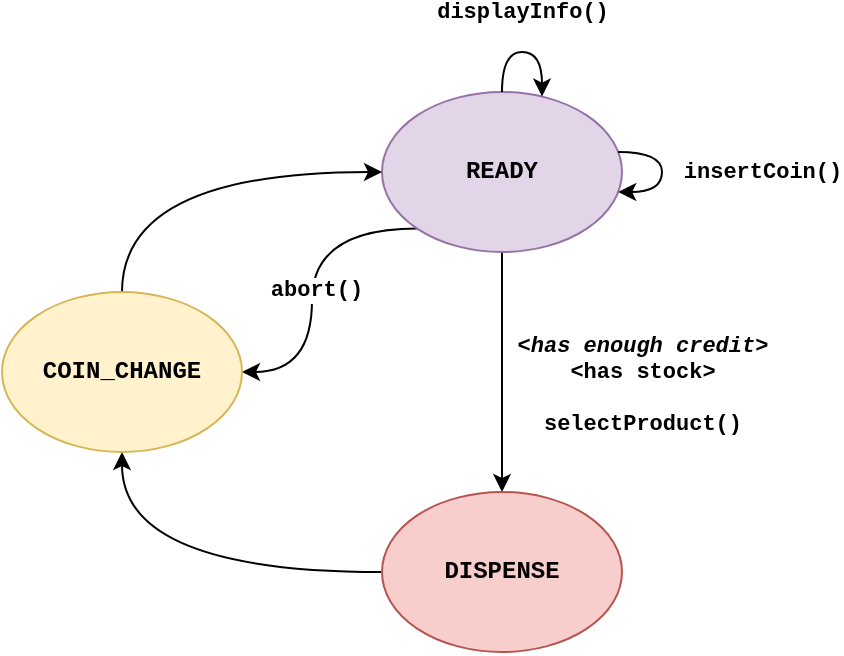 <mxfile version="14.9.3" type="github">
  <diagram id="WFATCNAS0iAnTa2yJcev" name="Page-1">
    <mxGraphModel dx="561" dy="1205" grid="1" gridSize="10" guides="1" tooltips="1" connect="1" arrows="1" fold="1" page="1" pageScale="1" pageWidth="850" pageHeight="1100" math="0" shadow="0">
      <root>
        <mxCell id="0" />
        <mxCell id="1" parent="0" />
        <mxCell id="aMHmT6fL4BXiZEAyDJnp-14" style="edgeStyle=orthogonalEdgeStyle;curved=1;rounded=0;orthogonalLoop=1;jettySize=auto;html=1;fontFamily=Courier New;" edge="1" parent="1" source="aMHmT6fL4BXiZEAyDJnp-1" target="aMHmT6fL4BXiZEAyDJnp-2">
          <mxGeometry relative="1" as="geometry">
            <Array as="points">
              <mxPoint x="340" y="440" />
              <mxPoint x="340" y="440" />
            </Array>
          </mxGeometry>
        </mxCell>
        <mxCell id="aMHmT6fL4BXiZEAyDJnp-15" value="&lt;div&gt;&lt;br&gt;&lt;div&gt;&lt;b&gt;&amp;lt;&lt;i&gt;has enough credit&lt;/i&gt;&amp;gt;&lt;br&gt;&lt;/b&gt;&lt;/div&gt;&lt;div&gt;&lt;b&gt;&amp;lt;has stock&amp;gt;&lt;/b&gt;&lt;br&gt;&lt;/div&gt;&lt;/div&gt;&lt;div&gt;&lt;b&gt;&lt;br&gt;&lt;/b&gt;&lt;/div&gt;&lt;div&gt;&lt;b&gt;selectProduct()&lt;/b&gt;&lt;/div&gt;" style="edgeLabel;html=1;align=center;verticalAlign=middle;resizable=0;points=[];fontFamily=Courier New;" vertex="1" connectable="0" parent="aMHmT6fL4BXiZEAyDJnp-14">
          <mxGeometry x="-0.167" y="-2" relative="1" as="geometry">
            <mxPoint x="72" y="10" as="offset" />
          </mxGeometry>
        </mxCell>
        <mxCell id="aMHmT6fL4BXiZEAyDJnp-19" style="edgeStyle=orthogonalEdgeStyle;curved=1;rounded=0;orthogonalLoop=1;jettySize=auto;html=1;entryX=1;entryY=0.5;entryDx=0;entryDy=0;fontFamily=Courier New;exitX=0;exitY=1;exitDx=0;exitDy=0;" edge="1" parent="1" source="aMHmT6fL4BXiZEAyDJnp-1" target="aMHmT6fL4BXiZEAyDJnp-16">
          <mxGeometry relative="1" as="geometry" />
        </mxCell>
        <mxCell id="aMHmT6fL4BXiZEAyDJnp-20" value="&lt;b&gt;abort()&lt;/b&gt;" style="edgeLabel;html=1;align=center;verticalAlign=middle;resizable=0;points=[];fontFamily=Courier New;" vertex="1" connectable="0" parent="aMHmT6fL4BXiZEAyDJnp-19">
          <mxGeometry x="-0.165" y="2" relative="1" as="geometry">
            <mxPoint y="17" as="offset" />
          </mxGeometry>
        </mxCell>
        <mxCell id="aMHmT6fL4BXiZEAyDJnp-1" value="READY" style="ellipse;whiteSpace=wrap;html=1;fontFamily=Courier New;fontStyle=1;fillColor=#e1d5e7;strokeColor=#9673a6;" vertex="1" parent="1">
          <mxGeometry x="280" y="300" width="120" height="80" as="geometry" />
        </mxCell>
        <mxCell id="aMHmT6fL4BXiZEAyDJnp-17" style="edgeStyle=orthogonalEdgeStyle;curved=1;rounded=0;orthogonalLoop=1;jettySize=auto;html=1;fontFamily=Courier New;" edge="1" parent="1" source="aMHmT6fL4BXiZEAyDJnp-2" target="aMHmT6fL4BXiZEAyDJnp-16">
          <mxGeometry relative="1" as="geometry" />
        </mxCell>
        <mxCell id="aMHmT6fL4BXiZEAyDJnp-2" value="DISPENSE" style="ellipse;whiteSpace=wrap;html=1;fontFamily=Courier New;fontStyle=1;fillColor=#f8cecc;strokeColor=#b85450;" vertex="1" parent="1">
          <mxGeometry x="280" y="500" width="120" height="80" as="geometry" />
        </mxCell>
        <mxCell id="aMHmT6fL4BXiZEAyDJnp-4" style="edgeStyle=orthogonalEdgeStyle;rounded=0;orthogonalLoop=1;jettySize=auto;html=1;fontFamily=Courier New;curved=1;elbow=vertical;" edge="1" parent="1" source="aMHmT6fL4BXiZEAyDJnp-1" target="aMHmT6fL4BXiZEAyDJnp-1">
          <mxGeometry relative="1" as="geometry" />
        </mxCell>
        <mxCell id="aMHmT6fL4BXiZEAyDJnp-5" value="insertCoin()" style="edgeLabel;html=1;align=center;verticalAlign=middle;resizable=0;points=[];fontFamily=Courier New;fontStyle=1" vertex="1" connectable="0" parent="aMHmT6fL4BXiZEAyDJnp-4">
          <mxGeometry x="0.47" y="1" relative="1" as="geometry">
            <mxPoint x="55" y="-11" as="offset" />
          </mxGeometry>
        </mxCell>
        <mxCell id="aMHmT6fL4BXiZEAyDJnp-18" style="edgeStyle=orthogonalEdgeStyle;curved=1;rounded=0;orthogonalLoop=1;jettySize=auto;html=1;entryX=0;entryY=0.5;entryDx=0;entryDy=0;fontFamily=Courier New;" edge="1" parent="1" source="aMHmT6fL4BXiZEAyDJnp-16" target="aMHmT6fL4BXiZEAyDJnp-1">
          <mxGeometry relative="1" as="geometry">
            <Array as="points">
              <mxPoint x="150" y="340" />
            </Array>
          </mxGeometry>
        </mxCell>
        <mxCell id="aMHmT6fL4BXiZEAyDJnp-16" value="COIN_CHANGE" style="ellipse;whiteSpace=wrap;html=1;fontFamily=Courier New;fontStyle=1;fillColor=#fff2cc;strokeColor=#d6b656;" vertex="1" parent="1">
          <mxGeometry x="90" y="400" width="120" height="80" as="geometry" />
        </mxCell>
        <mxCell id="aMHmT6fL4BXiZEAyDJnp-23" style="edgeStyle=orthogonalEdgeStyle;curved=1;rounded=0;orthogonalLoop=1;jettySize=auto;html=1;exitX=0.5;exitY=0;exitDx=0;exitDy=0;fontFamily=Courier New;" edge="1" parent="1" source="aMHmT6fL4BXiZEAyDJnp-1" target="aMHmT6fL4BXiZEAyDJnp-1">
          <mxGeometry relative="1" as="geometry">
            <Array as="points">
              <mxPoint x="340" y="280" />
              <mxPoint x="360" y="280" />
            </Array>
          </mxGeometry>
        </mxCell>
        <mxCell id="aMHmT6fL4BXiZEAyDJnp-24" value="&lt;b&gt;displayInfo()&lt;/b&gt;" style="edgeLabel;html=1;align=center;verticalAlign=middle;resizable=0;points=[];fontFamily=Courier New;" vertex="1" connectable="0" parent="aMHmT6fL4BXiZEAyDJnp-23">
          <mxGeometry x="0.06" y="1" relative="1" as="geometry">
            <mxPoint x="-3" y="-19" as="offset" />
          </mxGeometry>
        </mxCell>
      </root>
    </mxGraphModel>
  </diagram>
</mxfile>
